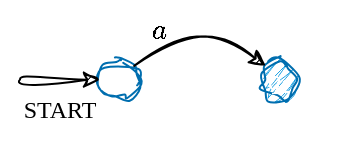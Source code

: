 <mxfile version="28.2.5">
  <diagram name="Pagina-1" id="MN7WsSKvXLgIGYer2BLl">
    <mxGraphModel dx="139" dy="278" grid="1" gridSize="10" guides="1" tooltips="1" connect="1" arrows="1" fold="1" page="1" pageScale="1" pageWidth="827" pageHeight="1169" math="1" shadow="0">
      <root>
        <mxCell id="0" />
        <mxCell id="1" parent="0" />
        <mxCell id="ddl-roebjKmBMkPWHnF6-1" value="$$q_{1}$$" style="ellipse;whiteSpace=wrap;html=1;sketch=1;curveFitting=1;jiggle=2;fillColor=none;fontColor=#ffffff;strokeColor=#006EAF;" parent="1" vertex="1">
          <mxGeometry x="320" y="340" width="20" height="20" as="geometry" />
        </mxCell>
        <mxCell id="ddl-roebjKmBMkPWHnF6-2" value="$$q_{2}$$" style="ellipse;whiteSpace=wrap;html=1;sketch=1;curveFitting=1;jiggle=2;fillColor=#1ba1e2;fontColor=#ffffff;strokeColor=#006EAF;" parent="1" vertex="1">
          <mxGeometry x="400" y="340" width="20" height="20" as="geometry" />
        </mxCell>
        <mxCell id="ddl-roebjKmBMkPWHnF6-4" value="" style="curved=1;endArrow=classic;html=1;rounded=0;exitX=1;exitY=0;exitDx=0;exitDy=0;entryX=0;entryY=0;entryDx=0;entryDy=0;sketch=1;curveFitting=1;jiggle=2;" parent="1" source="ddl-roebjKmBMkPWHnF6-1" target="ddl-roebjKmBMkPWHnF6-2" edge="1">
          <mxGeometry width="50" height="50" relative="1" as="geometry">
            <mxPoint x="394" y="416" as="sourcePoint" />
            <mxPoint x="446" y="416" as="targetPoint" />
            <Array as="points">
              <mxPoint x="370" y="320" />
            </Array>
          </mxGeometry>
        </mxCell>
        <mxCell id="61cGgM1Lmk8JUmtUeZvV-2" value="" style="curved=1;endArrow=classic;html=1;rounded=0;exitX=1;exitY=0.5;exitDx=0;exitDy=0;entryX=0;entryY=0.5;entryDx=0;entryDy=0;sketch=1;curveFitting=1;jiggle=2;" parent="1" edge="1">
          <mxGeometry width="50" height="50" relative="1" as="geometry">
            <mxPoint x="280" y="349.83" as="sourcePoint" />
            <mxPoint x="320" y="349.83" as="targetPoint" />
            <Array as="points" />
          </mxGeometry>
        </mxCell>
        <mxCell id="61cGgM1Lmk8JUmtUeZvV-3" value="START" style="text;html=1;align=center;verticalAlign=middle;whiteSpace=wrap;rounded=0;fontFamily=Comic Sans MS;" parent="1" vertex="1">
          <mxGeometry x="270" y="350" width="60" height="30" as="geometry" />
        </mxCell>
        <mxCell id="k1Dcnds8sTbt5Jc8Jx6L-1" value="$$a$$" style="text;html=1;align=center;verticalAlign=middle;whiteSpace=wrap;rounded=0;" vertex="1" parent="1">
          <mxGeometry x="320" y="310" width="60" height="30" as="geometry" />
        </mxCell>
      </root>
    </mxGraphModel>
  </diagram>
</mxfile>
